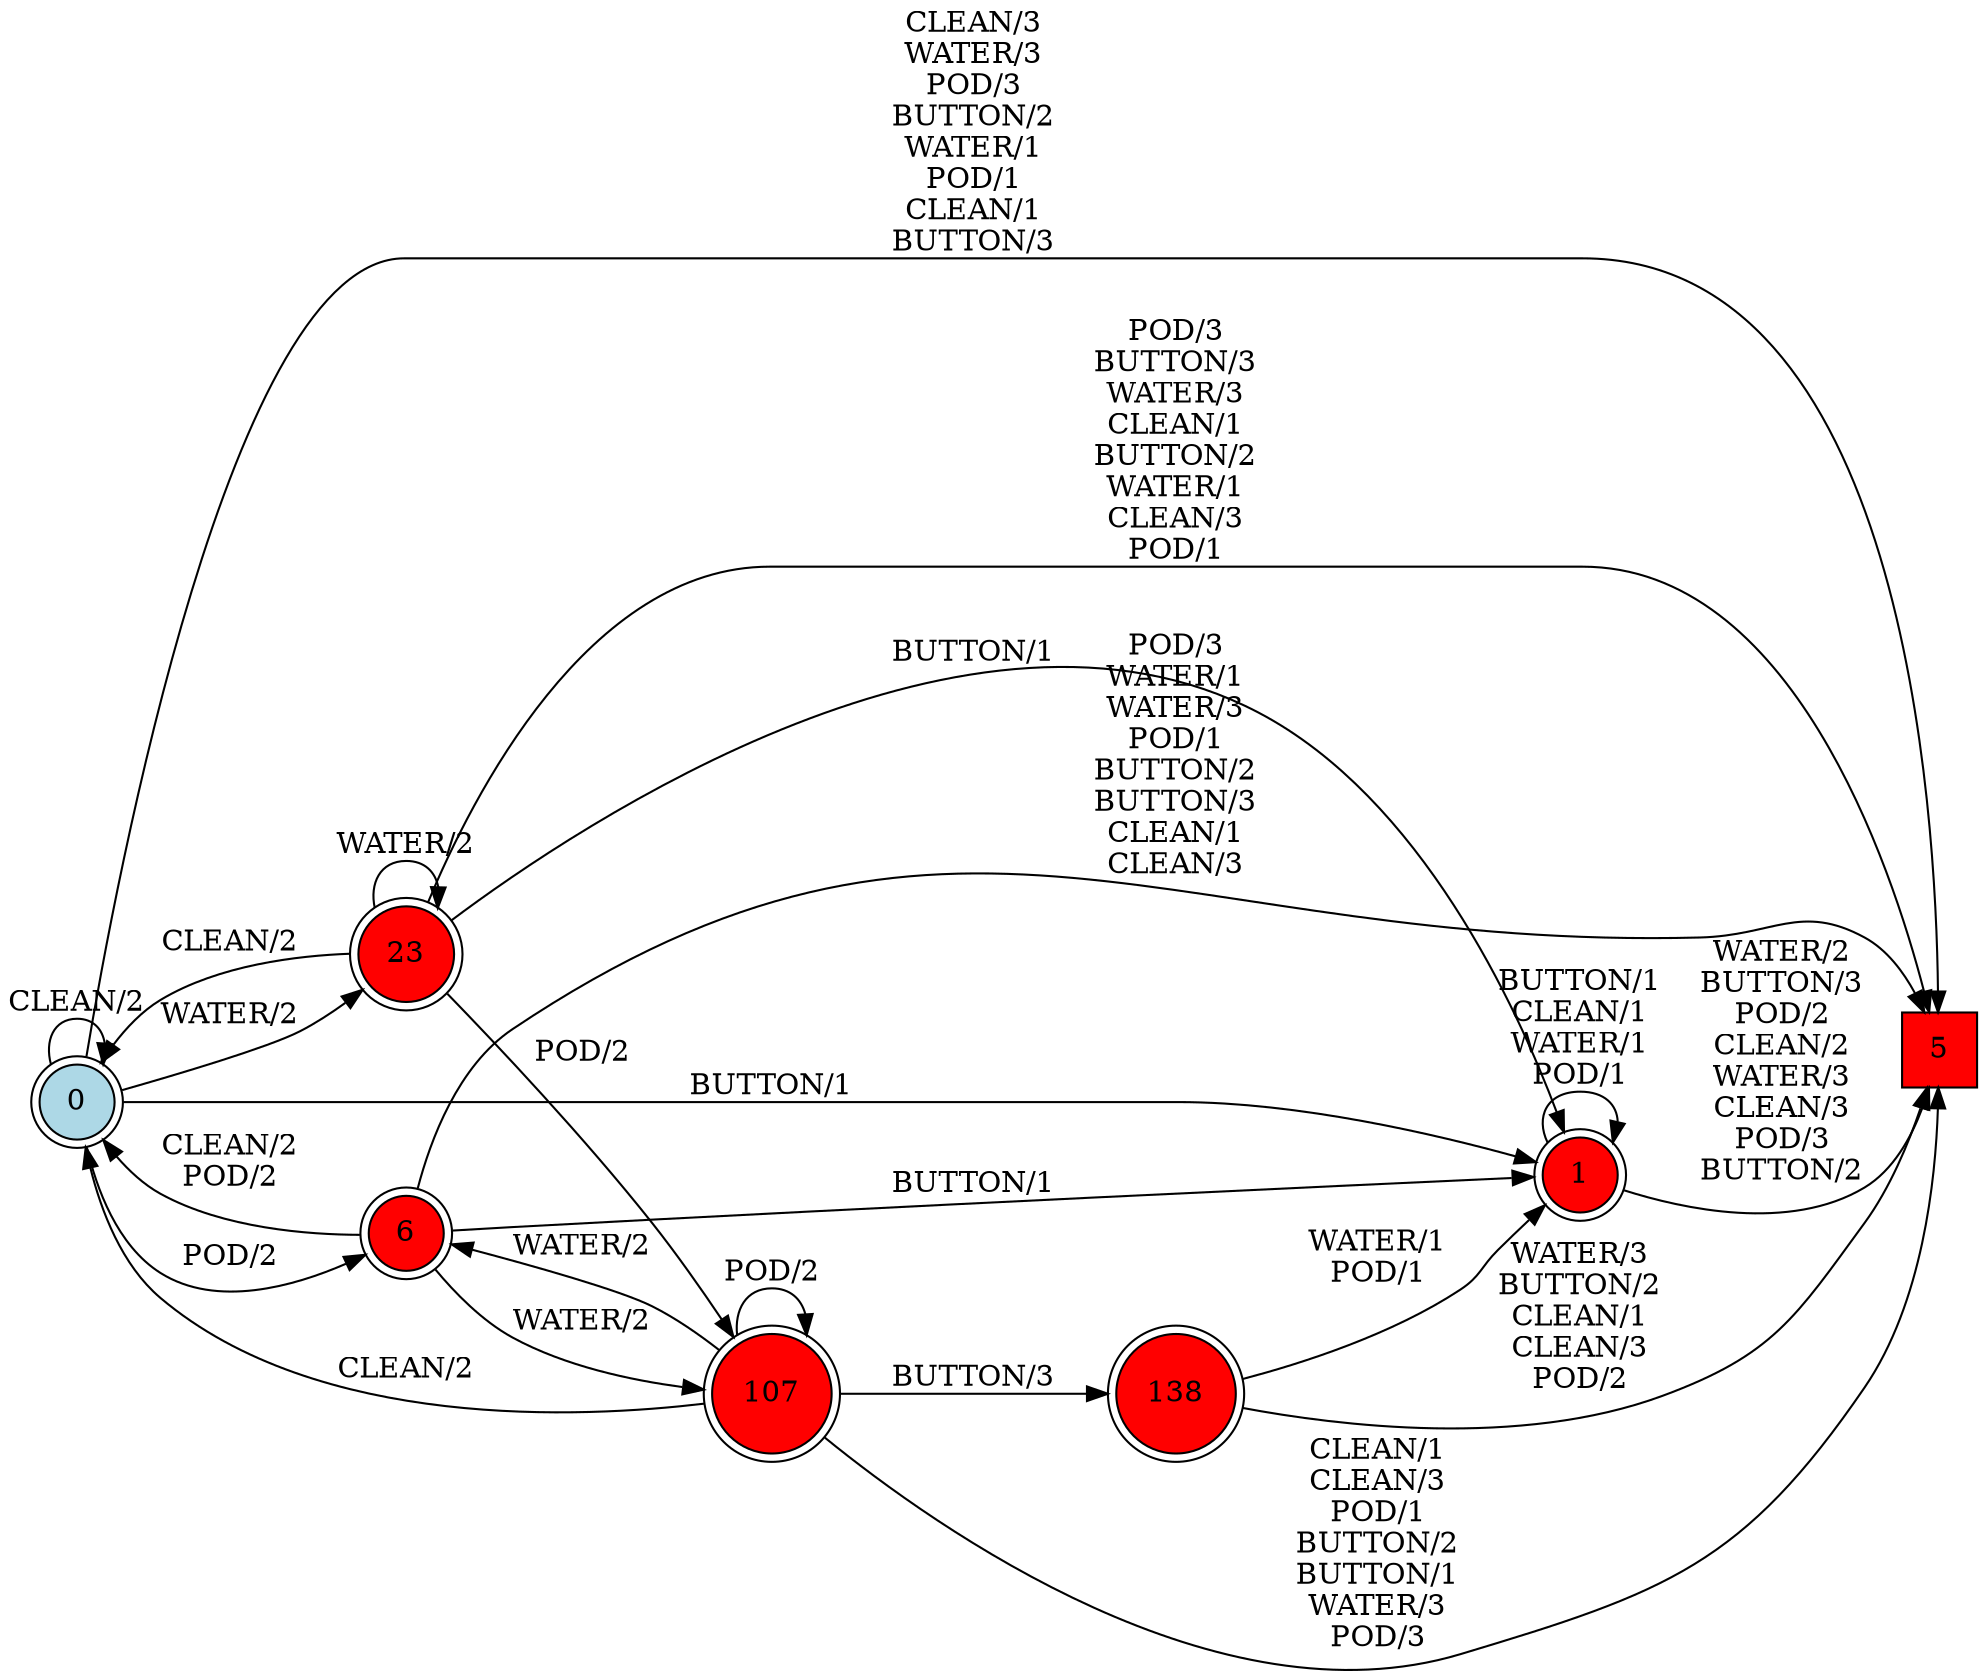 digraph G {
  rankdir=LR;
  node [shape=circle, style=filled, fillcolor=white];
  "0" [isInitial=True, fillcolor=lightblue, shape=doublecircle];
  "1" [fillcolor=red, shape=doublecircle];
  "5" [fillcolor=red, shape=square];
  "6" [fillcolor=red, shape=doublecircle];
  "23" [fillcolor=red, shape=doublecircle];
  "107" [fillcolor=red, shape=doublecircle];
  "138" [fillcolor=red, shape=doublecircle];
  "0" -> "1" [label="BUTTON/1"];
  "0" -> "6" [label="POD/2"];
  "0" -> "23" [label="WATER/2"];
  "0" -> "5" [label="CLEAN/3\nWATER/3\nPOD/3\nBUTTON/2\nWATER/1\nPOD/1\nCLEAN/1\nBUTTON/3"];
  "0" -> "0" [label="CLEAN/2"];
  "1" -> "5" [label="WATER/2\nBUTTON/3\nPOD/2\nCLEAN/2\nWATER/3\nCLEAN/3\nPOD/3\nBUTTON/2"];
  "1" -> "1" [label="BUTTON/1\nCLEAN/1\nWATER/1\nPOD/1"];
  "6" -> "107" [label="WATER/2"];
  "6" -> "5" [label="POD/3\nWATER/1\nWATER/3\nPOD/1\nBUTTON/2\nBUTTON/3\nCLEAN/1\nCLEAN/3"];
  "6" -> "0" [label="CLEAN/2\nPOD/2"];
  "6" -> "1" [label="BUTTON/1"];
  "23" -> "5" [label="POD/3\nBUTTON/3\nWATER/3\nCLEAN/1\nBUTTON/2\nWATER/1\nCLEAN/3\nPOD/1"];
  "23" -> "0" [label="CLEAN/2"];
  "23" -> "1" [label="BUTTON/1"];
  "23" -> "23" [label="WATER/2"];
  "23" -> "107" [label="POD/2"];
  "107" -> "138" [label="BUTTON/3"];
  "107" -> "5" [label="CLEAN/1\nCLEAN/3\nPOD/1\nBUTTON/2\nBUTTON/1\nWATER/3\nPOD/3"];
  "107" -> "0" [label="CLEAN/2"];
  "107" -> "107" [label="POD/2"];
  "107" -> "6" [label="WATER/2"];
  "138" -> "5" [label="WATER/3\nBUTTON/2\nCLEAN/1\nCLEAN/3\nPOD/2"];
  "138" -> "1" [label="WATER/1\nPOD/1"];
}